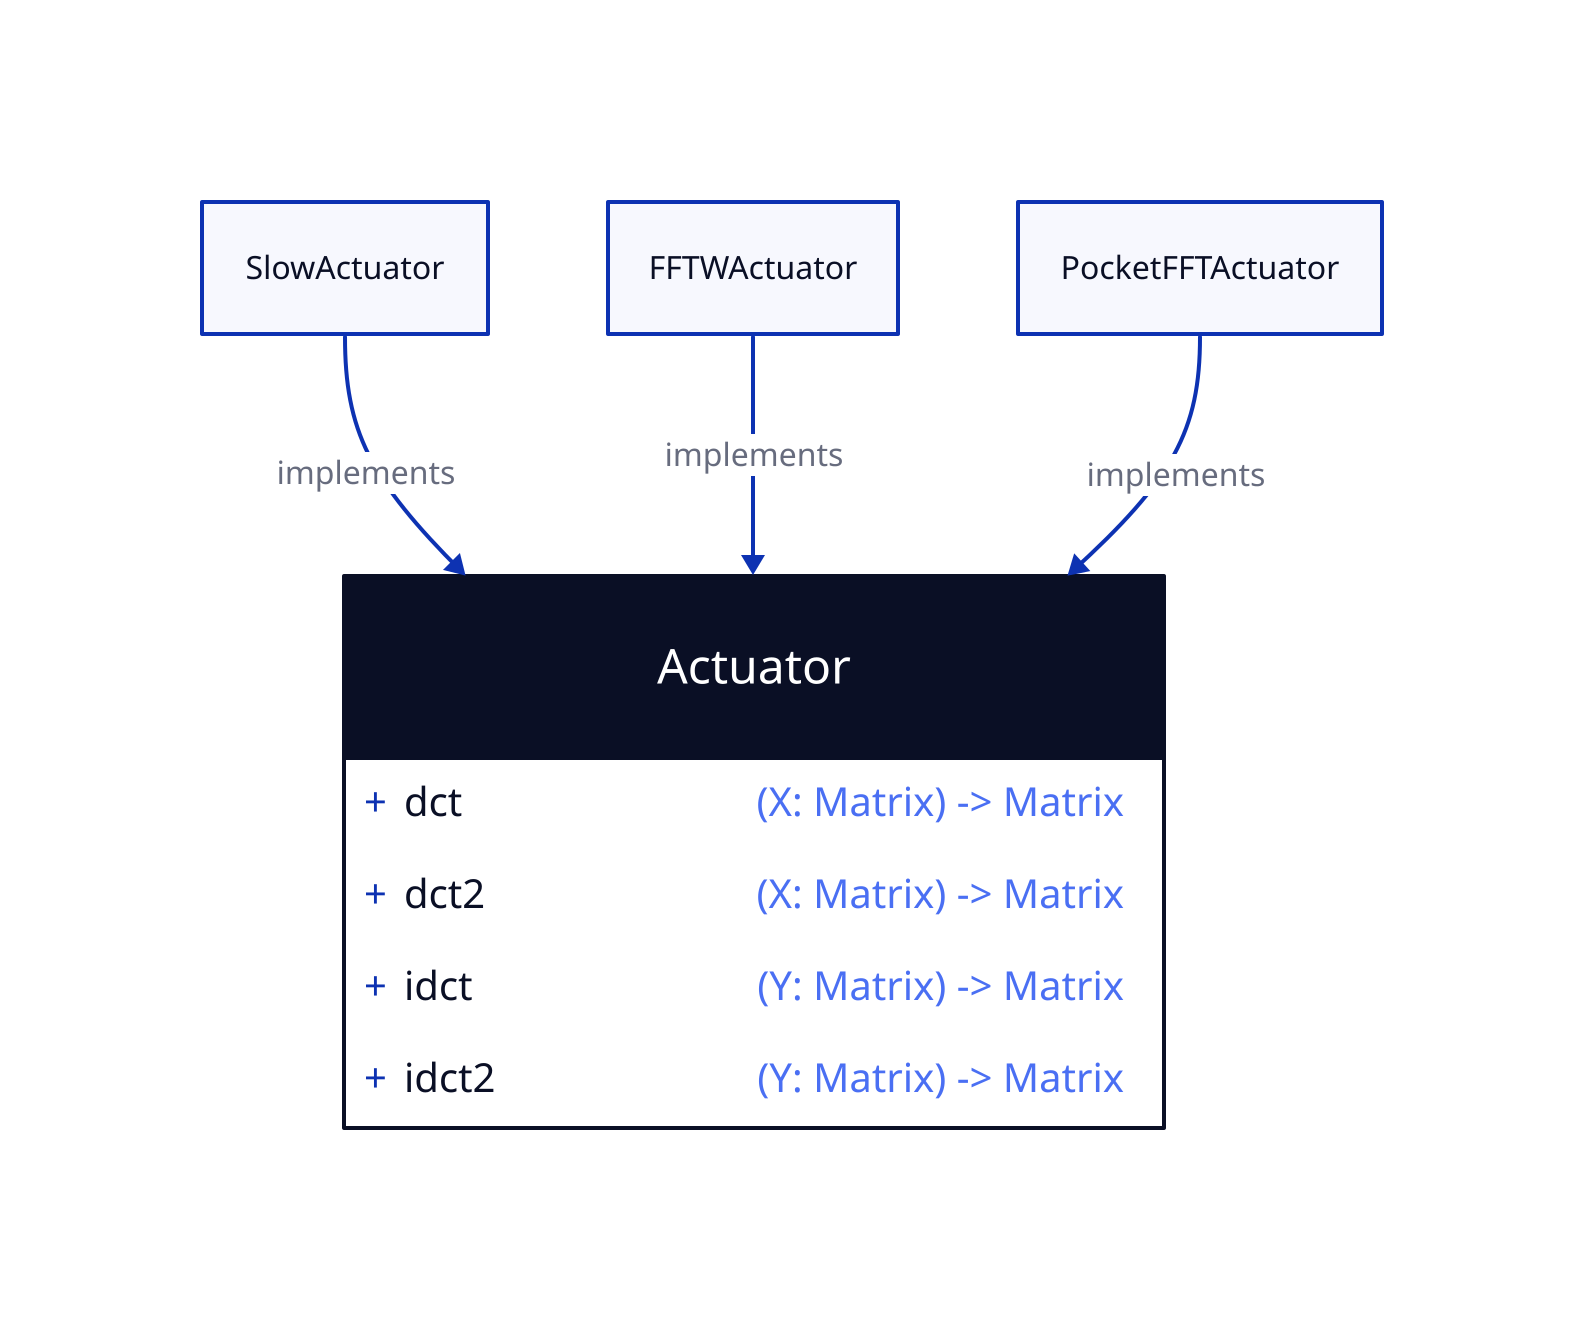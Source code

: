 Actuator: {
  shape: class
  dct: (X: Matrix) -> Matrix
  dct2: (X: Matrix) -> Matrix
  idct: (Y: Matrix) -> Matrix
  idct2: (Y: Matrix) -> Matrix
}

SlowActuator -> Actuator: implements
FFTWActuator -> Actuator: implements
PocketFFTActuator -> Actuator: implements
